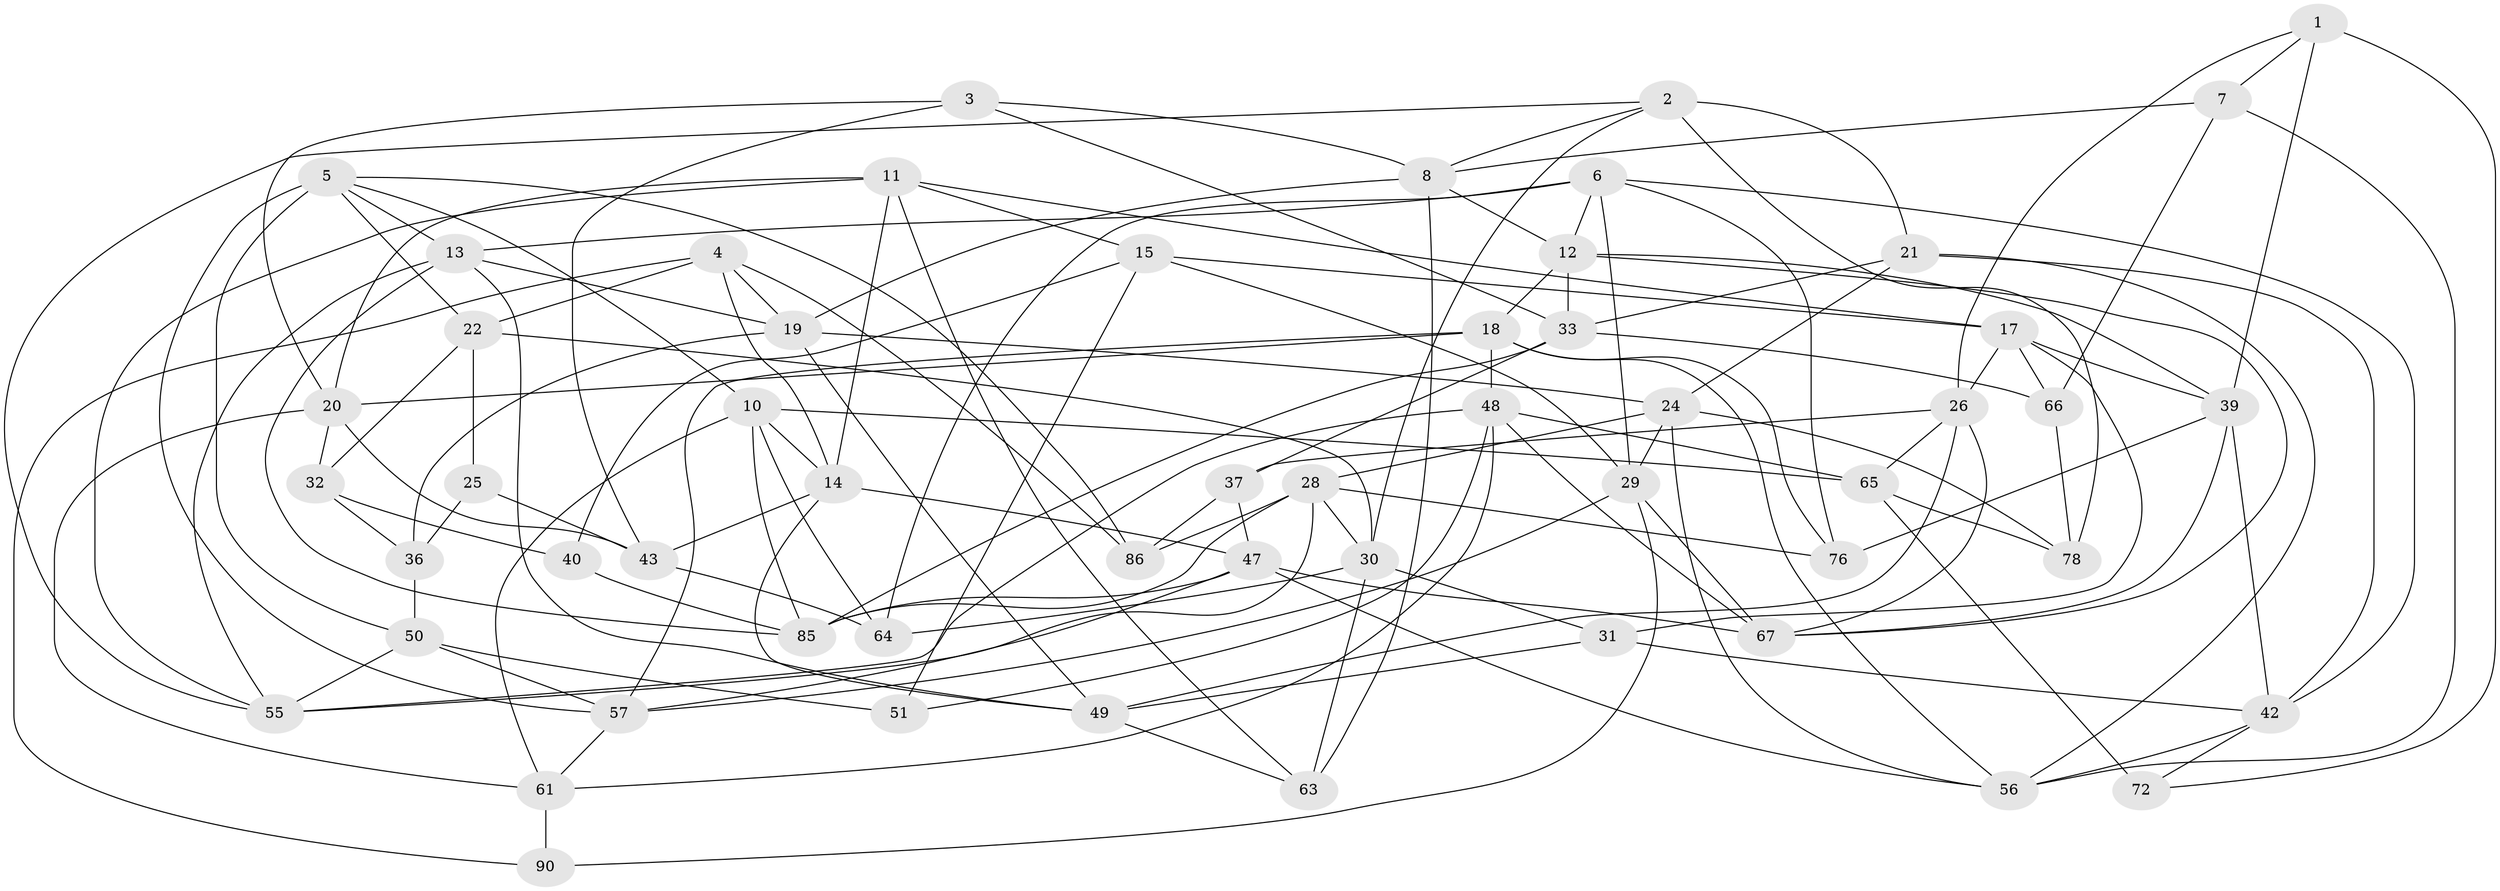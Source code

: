 // original degree distribution, {4: 1.0}
// Generated by graph-tools (version 1.1) at 2025/11/02/27/25 16:11:42]
// undirected, 55 vertices, 140 edges
graph export_dot {
graph [start="1"]
  node [color=gray90,style=filled];
  1;
  2 [super="+59"];
  3;
  4 [super="+44"];
  5 [super="+27"];
  6 [super="+87"];
  7;
  8 [super="+9"];
  10 [super="+46"];
  11 [super="+16"];
  12 [super="+79"];
  13 [super="+52"];
  14 [super="+68"];
  15 [super="+81"];
  17 [super="+38"];
  18 [super="+54"];
  19 [super="+23"];
  20 [super="+53"];
  21 [super="+83"];
  22 [super="+70"];
  24 [super="+34"];
  25;
  26 [super="+74"];
  28 [super="+35"];
  29 [super="+88"];
  30 [super="+71"];
  31;
  32;
  33 [super="+41"];
  36;
  37;
  39 [super="+45"];
  40;
  42 [super="+84"];
  43 [super="+89"];
  47 [super="+60"];
  48 [super="+73"];
  49 [super="+58"];
  50 [super="+80"];
  51;
  55 [super="+75"];
  56 [super="+77"];
  57 [super="+62"];
  61 [super="+82"];
  63;
  64;
  65 [super="+92"];
  66;
  67 [super="+69"];
  72;
  76;
  78;
  85 [super="+91"];
  86;
  90;
  1 -- 7;
  1 -- 26;
  1 -- 72;
  1 -- 39;
  2 -- 8;
  2 -- 55;
  2 -- 78;
  2 -- 21 [weight=2];
  2 -- 30;
  3 -- 43;
  3 -- 33;
  3 -- 20;
  3 -- 8;
  4 -- 14;
  4 -- 86;
  4 -- 22 [weight=2];
  4 -- 90;
  4 -- 19;
  5 -- 86;
  5 -- 57;
  5 -- 10;
  5 -- 50;
  5 -- 13;
  5 -- 22;
  6 -- 12;
  6 -- 64;
  6 -- 76;
  6 -- 42;
  6 -- 13;
  6 -- 29;
  7 -- 8;
  7 -- 66;
  7 -- 56;
  8 -- 12;
  8 -- 19;
  8 -- 63;
  10 -- 64;
  10 -- 14;
  10 -- 61;
  10 -- 65;
  10 -- 85;
  11 -- 20;
  11 -- 55;
  11 -- 15;
  11 -- 17;
  11 -- 14;
  11 -- 63;
  12 -- 18;
  12 -- 39;
  12 -- 33;
  12 -- 67;
  13 -- 55;
  13 -- 49;
  13 -- 19;
  13 -- 85;
  14 -- 43;
  14 -- 49;
  14 -- 47;
  15 -- 40 [weight=2];
  15 -- 51;
  15 -- 29;
  15 -- 17;
  17 -- 39;
  17 -- 31;
  17 -- 26;
  17 -- 66;
  18 -- 20;
  18 -- 76;
  18 -- 48;
  18 -- 56;
  18 -- 57;
  19 -- 24;
  19 -- 36;
  19 -- 49;
  20 -- 32;
  20 -- 43;
  20 -- 61;
  21 -- 42;
  21 -- 33;
  21 -- 24;
  21 -- 56;
  22 -- 25;
  22 -- 32;
  22 -- 30;
  24 -- 56;
  24 -- 28;
  24 -- 29;
  24 -- 78;
  25 -- 36;
  25 -- 43 [weight=2];
  26 -- 37;
  26 -- 49;
  26 -- 65;
  26 -- 67;
  28 -- 86;
  28 -- 55;
  28 -- 76;
  28 -- 85;
  28 -- 30;
  29 -- 90;
  29 -- 57;
  29 -- 67;
  30 -- 64;
  30 -- 31;
  30 -- 63;
  31 -- 49;
  31 -- 42;
  32 -- 36;
  32 -- 40;
  33 -- 85;
  33 -- 66;
  33 -- 37;
  36 -- 50;
  37 -- 47;
  37 -- 86;
  39 -- 76;
  39 -- 42;
  39 -- 67;
  40 -- 85;
  42 -- 72;
  42 -- 56;
  43 -- 64;
  47 -- 67;
  47 -- 56;
  47 -- 57;
  47 -- 85;
  48 -- 51;
  48 -- 61;
  48 -- 65;
  48 -- 55;
  48 -- 67;
  49 -- 63;
  50 -- 51 [weight=2];
  50 -- 55;
  50 -- 57;
  57 -- 61;
  61 -- 90 [weight=2];
  65 -- 72 [weight=2];
  65 -- 78;
  66 -- 78;
}
